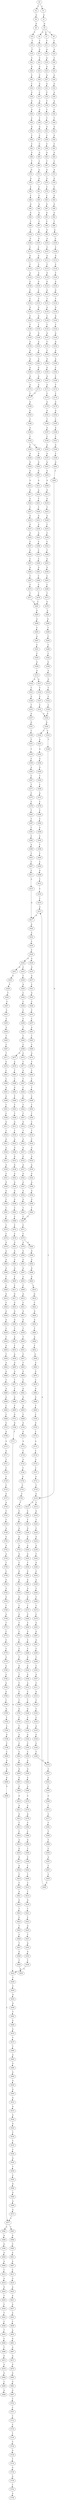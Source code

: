 strict digraph  {
	S0 -> S1 [ label = C ];
	S0 -> S2 [ label = T ];
	S1 -> S3 [ label = A ];
	S2 -> S4 [ label = A ];
	S3 -> S5 [ label = G ];
	S4 -> S6 [ label = G ];
	S5 -> S7 [ label = A ];
	S5 -> S8 [ label = C ];
	S5 -> S9 [ label = G ];
	S6 -> S10 [ label = C ];
	S7 -> S11 [ label = T ];
	S8 -> S12 [ label = T ];
	S9 -> S13 [ label = T ];
	S10 -> S14 [ label = T ];
	S11 -> S15 [ label = A ];
	S12 -> S16 [ label = A ];
	S13 -> S17 [ label = G ];
	S14 -> S18 [ label = C ];
	S15 -> S19 [ label = A ];
	S16 -> S20 [ label = C ];
	S17 -> S21 [ label = C ];
	S18 -> S22 [ label = C ];
	S19 -> S23 [ label = A ];
	S20 -> S24 [ label = G ];
	S21 -> S25 [ label = A ];
	S22 -> S26 [ label = A ];
	S23 -> S27 [ label = A ];
	S24 -> S28 [ label = A ];
	S25 -> S29 [ label = C ];
	S26 -> S30 [ label = C ];
	S27 -> S31 [ label = A ];
	S28 -> S32 [ label = G ];
	S29 -> S33 [ label = G ];
	S30 -> S34 [ label = C ];
	S31 -> S35 [ label = C ];
	S32 -> S36 [ label = A ];
	S33 -> S37 [ label = C ];
	S34 -> S38 [ label = G ];
	S35 -> S39 [ label = T ];
	S36 -> S40 [ label = A ];
	S37 -> S41 [ label = G ];
	S38 -> S42 [ label = G ];
	S39 -> S43 [ label = T ];
	S40 -> S44 [ label = C ];
	S41 -> S45 [ label = G ];
	S42 -> S46 [ label = A ];
	S43 -> S47 [ label = T ];
	S44 -> S48 [ label = T ];
	S45 -> S49 [ label = T ];
	S46 -> S50 [ label = C ];
	S47 -> S51 [ label = G ];
	S48 -> S52 [ label = G ];
	S49 -> S53 [ label = G ];
	S50 -> S54 [ label = G ];
	S51 -> S55 [ label = C ];
	S52 -> S56 [ label = G ];
	S53 -> S57 [ label = C ];
	S54 -> S58 [ label = T ];
	S55 -> S59 [ label = C ];
	S56 -> S60 [ label = C ];
	S57 -> S61 [ label = C ];
	S58 -> S62 [ label = C ];
	S59 -> S63 [ label = G ];
	S60 -> S64 [ label = G ];
	S61 -> S65 [ label = G ];
	S62 -> S66 [ label = G ];
	S63 -> S67 [ label = T ];
	S64 -> S68 [ label = C ];
	S65 -> S69 [ label = C ];
	S66 -> S70 [ label = T ];
	S67 -> S71 [ label = A ];
	S68 -> S72 [ label = A ];
	S69 -> S73 [ label = A ];
	S70 -> S74 [ label = G ];
	S71 -> S75 [ label = G ];
	S72 -> S76 [ label = G ];
	S73 -> S77 [ label = A ];
	S74 -> S78 [ label = A ];
	S75 -> S79 [ label = C ];
	S76 -> S80 [ label = C ];
	S77 -> S81 [ label = C ];
	S78 -> S82 [ label = C ];
	S79 -> S83 [ label = C ];
	S80 -> S84 [ label = G ];
	S81 -> S85 [ label = C ];
	S82 -> S86 [ label = C ];
	S83 -> S87 [ label = G ];
	S84 -> S88 [ label = G ];
	S85 -> S89 [ label = A ];
	S86 -> S90 [ label = G ];
	S87 -> S91 [ label = G ];
	S88 -> S92 [ label = G ];
	S89 -> S93 [ label = G ];
	S90 -> S94 [ label = G ];
	S91 -> S95 [ label = T ];
	S92 -> S96 [ label = T ];
	S93 -> S97 [ label = T ];
	S94 -> S98 [ label = T ];
	S95 -> S99 [ label = G ];
	S96 -> S100 [ label = G ];
	S97 -> S101 [ label = C ];
	S98 -> S102 [ label = C ];
	S99 -> S103 [ label = A ];
	S100 -> S104 [ label = C ];
	S101 -> S105 [ label = G ];
	S102 -> S106 [ label = G ];
	S103 -> S107 [ label = C ];
	S104 -> S108 [ label = C ];
	S105 -> S109 [ label = C ];
	S106 -> S110 [ label = C ];
	S107 -> S111 [ label = G ];
	S108 -> S112 [ label = G ];
	S109 -> S113 [ label = G ];
	S110 -> S114 [ label = G ];
	S111 -> S115 [ label = T ];
	S112 -> S116 [ label = C ];
	S113 -> S117 [ label = C ];
	S114 -> S118 [ label = T ];
	S115 -> S119 [ label = G ];
	S116 -> S120 [ label = C ];
	S117 -> S121 [ label = A ];
	S118 -> S122 [ label = A ];
	S119 -> S123 [ label = G ];
	S120 -> S124 [ label = G ];
	S121 -> S125 [ label = G ];
	S122 -> S126 [ label = G ];
	S123 -> S127 [ label = G ];
	S124 -> S128 [ label = G ];
	S125 -> S129 [ label = C ];
	S126 -> S130 [ label = C ];
	S127 -> S131 [ label = T ];
	S128 -> S132 [ label = T ];
	S129 -> S133 [ label = C ];
	S130 -> S134 [ label = C ];
	S131 -> S135 [ label = A ];
	S132 -> S136 [ label = G ];
	S133 -> S137 [ label = G ];
	S134 -> S138 [ label = G ];
	S135 -> S139 [ label = C ];
	S136 -> S140 [ label = G ];
	S137 -> S141 [ label = G ];
	S138 -> S142 [ label = C ];
	S139 -> S143 [ label = T ];
	S140 -> S144 [ label = T ];
	S141 -> S145 [ label = T ];
	S142 -> S146 [ label = T ];
	S143 -> S147 [ label = A ];
	S144 -> S148 [ label = G ];
	S145 -> S149 [ label = G ];
	S146 -> S150 [ label = G ];
	S147 -> S151 [ label = T ];
	S148 -> S152 [ label = G ];
	S149 -> S153 [ label = G ];
	S150 -> S154 [ label = G ];
	S151 -> S155 [ label = T ];
	S152 -> S156 [ label = A ];
	S153 -> S157 [ label = A ];
	S154 -> S158 [ label = A ];
	S155 -> S159 [ label = G ];
	S156 -> S160 [ label = A ];
	S157 -> S161 [ label = A ];
	S158 -> S162 [ label = A ];
	S159 -> S163 [ label = G ];
	S160 -> S164 [ label = C ];
	S161 -> S165 [ label = G ];
	S162 -> S166 [ label = G ];
	S163 -> S167 [ label = A ];
	S164 -> S168 [ label = C ];
	S165 -> S169 [ label = A ];
	S166 -> S170 [ label = A ];
	S167 -> S171 [ label = A ];
	S168 -> S172 [ label = T ];
	S169 -> S173 [ label = A ];
	S170 -> S174 [ label = A ];
	S171 -> S175 [ label = C ];
	S172 -> S176 [ label = C ];
	S173 -> S177 [ label = C ];
	S174 -> S177 [ label = C ];
	S175 -> S178 [ label = G ];
	S176 -> S179 [ label = G ];
	S177 -> S180 [ label = G ];
	S178 -> S181 [ label = G ];
	S179 -> S182 [ label = G ];
	S180 -> S183 [ label = G ];
	S181 -> S184 [ label = T ];
	S182 -> S185 [ label = C ];
	S183 -> S186 [ label = C ];
	S184 -> S187 [ label = A ];
	S185 -> S188 [ label = A ];
	S186 -> S189 [ label = A ];
	S187 -> S190 [ label = C ];
	S188 -> S191 [ label = C ];
	S189 -> S192 [ label = C ];
	S190 -> S193 [ label = G ];
	S191 -> S194 [ label = G ];
	S192 -> S195 [ label = C ];
	S192 -> S196 [ label = T ];
	S193 -> S197 [ label = A ];
	S194 -> S198 [ label = C ];
	S195 -> S199 [ label = G ];
	S196 -> S200 [ label = G ];
	S197 -> S201 [ label = A ];
	S198 -> S202 [ label = G ];
	S199 -> S203 [ label = G ];
	S200 -> S204 [ label = G ];
	S201 -> S205 [ label = G ];
	S202 -> S206 [ label = C ];
	S203 -> S207 [ label = G ];
	S204 -> S208 [ label = G ];
	S205 -> S209 [ label = A ];
	S206 -> S210 [ label = G ];
	S207 -> S211 [ label = A ];
	S208 -> S212 [ label = A ];
	S209 -> S213 [ label = A ];
	S210 -> S214 [ label = C ];
	S210 -> S215 [ label = G ];
	S211 -> S216 [ label = A ];
	S212 -> S217 [ label = A ];
	S213 -> S218 [ label = G ];
	S214 -> S219 [ label = G ];
	S215 -> S220 [ label = C ];
	S216 -> S221 [ label = T ];
	S217 -> S222 [ label = C ];
	S218 -> S223 [ label = T ];
	S219 -> S224 [ label = T ];
	S220 -> S225 [ label = T ];
	S221 -> S226 [ label = T ];
	S222 -> S227 [ label = T ];
	S223 -> S228 [ label = G ];
	S224 -> S229 [ label = C ];
	S225 -> S230 [ label = G ];
	S226 -> S231 [ label = G ];
	S227 -> S232 [ label = G ];
	S228 -> S233 [ label = T ];
	S229 -> S234 [ label = G ];
	S230 -> S235 [ label = G ];
	S231 -> S236 [ label = A ];
	S232 -> S237 [ label = G ];
	S233 -> S238 [ label = C ];
	S234 -> S239 [ label = A ];
	S235 -> S240 [ label = A ];
	S236 -> S241 [ label = A ];
	S237 -> S242 [ label = A ];
	S238 -> S243 [ label = C ];
	S239 -> S244 [ label = C ];
	S240 -> S245 [ label = A ];
	S241 -> S246 [ label = C ];
	S242 -> S247 [ label = C ];
	S243 -> S248 [ label = T ];
	S244 -> S249 [ label = G ];
	S245 -> S250 [ label = T ];
	S246 -> S251 [ label = C ];
	S247 -> S252 [ label = C ];
	S248 -> S253 [ label = G ];
	S249 -> S254 [ label = C ];
	S250 -> S255 [ label = G ];
	S251 -> S256 [ label = C ];
	S252 -> S257 [ label = C ];
	S253 -> S258 [ label = G ];
	S254 -> S259 [ label = G ];
	S255 -> S260 [ label = G ];
	S256 -> S261 [ label = G ];
	S257 -> S262 [ label = G ];
	S258 -> S263 [ label = C ];
	S259 -> S264 [ label = C ];
	S260 -> S265 [ label = G ];
	S261 -> S266 [ label = T ];
	S262 -> S267 [ label = T ];
	S263 -> S268 [ label = C ];
	S264 -> S269 [ label = C ];
	S265 -> S270 [ label = G ];
	S266 -> S271 [ label = C ];
	S267 -> S272 [ label = C ];
	S268 -> S273 [ label = T ];
	S269 -> S274 [ label = T ];
	S270 -> S275 [ label = T ];
	S271 -> S276 [ label = T ];
	S272 -> S277 [ label = T ];
	S273 -> S278 [ label = G ];
	S274 -> S279 [ label = C ];
	S275 -> S280 [ label = C ];
	S276 -> S281 [ label = C ];
	S277 -> S281 [ label = C ];
	S278 -> S282 [ label = G ];
	S279 -> S283 [ label = G ];
	S280 -> S284 [ label = C ];
	S281 -> S285 [ label = G ];
	S282 -> S286 [ label = G ];
	S283 -> S287 [ label = G ];
	S284 -> S288 [ label = G ];
	S285 -> S289 [ label = G ];
	S286 -> S290 [ label = T ];
	S287 -> S291 [ label = G ];
	S288 -> S292 [ label = C ];
	S289 -> S293 [ label = C ];
	S290 -> S294 [ label = C ];
	S291 -> S295 [ label = C ];
	S292 -> S296 [ label = C ];
	S293 -> S297 [ label = A ];
	S294 -> S298 [ label = C ];
	S295 -> S299 [ label = T ];
	S296 -> S300 [ label = G ];
	S297 -> S301 [ label = C ];
	S298 -> S302 [ label = C ];
	S299 -> S303 [ label = C ];
	S300 -> S304 [ label = G ];
	S301 -> S305 [ label = C ];
	S302 -> S306 [ label = G ];
	S303 -> S307 [ label = A ];
	S304 -> S308 [ label = A ];
	S305 -> S309 [ label = G ];
	S306 -> S310 [ label = A ];
	S307 -> S311 [ label = C ];
	S308 -> S312 [ label = A ];
	S309 -> S313 [ label = A ];
	S310 -> S314 [ label = G ];
	S311 -> S315 [ label = G ];
	S312 -> S316 [ label = C ];
	S313 -> S317 [ label = G ];
	S313 -> S318 [ label = A ];
	S314 -> S319 [ label = T ];
	S315 -> S320 [ label = T ];
	S316 -> S321 [ label = T ];
	S317 -> S322 [ label = T ];
	S318 -> S323 [ label = T ];
	S319 -> S324 [ label = C ];
	S320 -> S325 [ label = C ];
	S321 -> S326 [ label = G ];
	S322 -> S327 [ label = C ];
	S323 -> S328 [ label = G ];
	S324 -> S329 [ label = C ];
	S325 -> S330 [ label = C ];
	S326 -> S331 [ label = C ];
	S327 -> S332 [ label = C ];
	S328 -> S333 [ label = T ];
	S329 -> S334 [ label = A ];
	S330 -> S335 [ label = A ];
	S331 -> S336 [ label = A ];
	S332 -> S334 [ label = A ];
	S333 -> S337 [ label = A ];
	S334 -> S338 [ label = G ];
	S335 -> S339 [ label = G ];
	S336 -> S340 [ label = A ];
	S337 -> S341 [ label = G ];
	S338 -> S342 [ label = T ];
	S338 -> S343 [ label = C ];
	S339 -> S344 [ label = C ];
	S340 -> S345 [ label = C ];
	S341 -> S346 [ label = T ];
	S342 -> S347 [ label = A ];
	S343 -> S348 [ label = T ];
	S344 -> S349 [ label = T ];
	S345 -> S350 [ label = C ];
	S346 -> S351 [ label = T ];
	S347 -> S352 [ label = G ];
	S348 -> S353 [ label = T ];
	S349 -> S353 [ label = T ];
	S350 -> S354 [ label = A ];
	S351 -> S355 [ label = T ];
	S352 -> S356 [ label = G ];
	S353 -> S357 [ label = C ];
	S354 -> S358 [ label = G ];
	S355 -> S359 [ label = C ];
	S356 -> S360 [ label = G ];
	S357 -> S361 [ label = A ];
	S358 -> S362 [ label = A ];
	S359 -> S363 [ label = A ];
	S360 -> S364 [ label = T ];
	S361 -> S365 [ label = C ];
	S362 -> S366 [ label = A ];
	S363 -> S367 [ label = C ];
	S364 -> S368 [ label = C ];
	S365 -> S369 [ label = G ];
	S366 -> S370 [ label = C ];
	S367 -> S371 [ label = T ];
	S368 -> S372 [ label = A ];
	S369 -> S373 [ label = C ];
	S370 -> S374 [ label = A ];
	S371 -> S375 [ label = C ];
	S372 -> S376 [ label = C ];
	S373 -> S377 [ label = C ];
	S374 -> S378 [ label = G ];
	S375 -> S379 [ label = C ];
	S376 -> S380 [ label = T ];
	S377 -> S381 [ label = C ];
	S378 -> S382 [ label = C ];
	S379 -> S383 [ label = T ];
	S380 -> S384 [ label = C ];
	S381 -> S385 [ label = T ];
	S382 -> S386 [ label = C ];
	S383 -> S387 [ label = T ];
	S384 -> S388 [ label = G ];
	S385 -> S389 [ label = T ];
	S386 -> S390 [ label = G ];
	S387 -> S391 [ label = T ];
	S388 -> S392 [ label = C ];
	S389 -> S393 [ label = C ];
	S390 -> S394 [ label = T ];
	S391 -> S395 [ label = C ];
	S392 -> S396 [ label = T ];
	S393 -> S397 [ label = A ];
	S394 -> S398 [ label = C ];
	S395 -> S399 [ label = A ];
	S396 -> S400 [ label = T ];
	S397 -> S401 [ label = T ];
	S398 -> S402 [ label = C ];
	S399 -> S403 [ label = T ];
	S400 -> S404 [ label = C ];
	S401 -> S405 [ label = C ];
	S402 -> S406 [ label = T ];
	S403 -> S407 [ label = C ];
	S404 -> S408 [ label = A ];
	S405 -> S409 [ label = C ];
	S406 -> S410 [ label = C ];
	S407 -> S411 [ label = C ];
	S408 -> S412 [ label = T ];
	S409 -> S413 [ label = A ];
	S410 -> S414 [ label = T ];
	S411 -> S415 [ label = A ];
	S412 -> S416 [ label = C ];
	S413 -> S417 [ label = G ];
	S414 -> S418 [ label = G ];
	S415 -> S417 [ label = G ];
	S416 -> S419 [ label = C ];
	S417 -> S420 [ label = A ];
	S418 -> S421 [ label = T ];
	S419 -> S413 [ label = A ];
	S420 -> S422 [ label = A ];
	S421 -> S423 [ label = C ];
	S422 -> S424 [ label = C ];
	S423 -> S425 [ label = G ];
	S424 -> S426 [ label = C ];
	S425 -> S427 [ label = T ];
	S426 -> S428 [ label = A ];
	S426 -> S429 [ label = G ];
	S427 -> S430 [ label = G ];
	S428 -> S431 [ label = G ];
	S428 -> S432 [ label = C ];
	S429 -> S433 [ label = G ];
	S430 -> S434 [ label = G ];
	S431 -> S435 [ label = A ];
	S432 -> S436 [ label = C ];
	S433 -> S437 [ label = A ];
	S434 -> S438 [ label = T ];
	S435 -> S439 [ label = C ];
	S436 -> S440 [ label = A ];
	S437 -> S441 [ label = C ];
	S438 -> S442 [ label = A ];
	S439 -> S443 [ label = T ];
	S440 -> S444 [ label = C ];
	S441 -> S445 [ label = G ];
	S442 -> S446 [ label = C ];
	S443 -> S447 [ label = C ];
	S444 -> S448 [ label = C ];
	S445 -> S449 [ label = C ];
	S446 -> S450 [ label = C ];
	S447 -> S451 [ label = C ];
	S448 -> S452 [ label = C ];
	S449 -> S453 [ label = C ];
	S450 -> S454 [ label = G ];
	S451 -> S455 [ label = C ];
	S452 -> S456 [ label = C ];
	S453 -> S457 [ label = C ];
	S454 -> S458 [ label = G ];
	S455 -> S459 [ label = A ];
	S456 -> S460 [ label = T ];
	S457 -> S461 [ label = A ];
	S458 -> S462 [ label = T ];
	S459 -> S463 [ label = T ];
	S460 -> S464 [ label = T ];
	S461 -> S465 [ label = T ];
	S462 -> S466 [ label = G ];
	S463 -> S467 [ label = C ];
	S464 -> S468 [ label = C ];
	S465 -> S469 [ label = C ];
	S466 -> S470 [ label = G ];
	S467 -> S471 [ label = T ];
	S468 -> S472 [ label = C ];
	S468 -> S473 [ label = G ];
	S469 -> S474 [ label = G ];
	S470 -> S475 [ label = T ];
	S471 -> S476 [ label = G ];
	S472 -> S477 [ label = T ];
	S473 -> S478 [ label = A ];
	S474 -> S479 [ label = T ];
	S475 -> S480 [ label = T ];
	S476 -> S481 [ label = C ];
	S477 -> S482 [ label = G ];
	S478 -> S483 [ label = T ];
	S479 -> S484 [ label = C ];
	S480 -> S485 [ label = A ];
	S481 -> S486 [ label = C ];
	S482 -> S487 [ label = T ];
	S483 -> S488 [ label = C ];
	S484 -> S489 [ label = C ];
	S485 -> S490 [ label = G ];
	S486 -> S491 [ label = A ];
	S487 -> S492 [ label = C ];
	S488 -> S493 [ label = G ];
	S489 -> S494 [ label = T ];
	S490 -> S495 [ label = A ];
	S491 -> S496 [ label = G ];
	S492 -> S497 [ label = C ];
	S493 -> S498 [ label = T ];
	S494 -> S499 [ label = C ];
	S495 -> S500 [ label = A ];
	S496 -> S501 [ label = T ];
	S497 -> S502 [ label = T ];
	S498 -> S503 [ label = T ];
	S499 -> S504 [ label = T ];
	S500 -> S505 [ label = G ];
	S501 -> S506 [ label = C ];
	S502 -> S507 [ label = T ];
	S503 -> S508 [ label = T ];
	S504 -> S509 [ label = T ];
	S505 -> S510 [ label = G ];
	S506 -> S511 [ label = G ];
	S507 -> S512 [ label = G ];
	S508 -> S513 [ label = G ];
	S509 -> S514 [ label = C ];
	S510 -> S515 [ label = G ];
	S511 -> S516 [ label = T ];
	S512 -> S517 [ label = T ];
	S513 -> S518 [ label = T ];
	S514 -> S519 [ label = T ];
	S515 -> S520 [ label = G ];
	S516 -> S521 [ label = A ];
	S517 -> S522 [ label = A ];
	S518 -> S523 [ label = A ];
	S519 -> S524 [ label = C ];
	S520 -> S525 [ label = G ];
	S521 -> S526 [ label = A ];
	S522 -> S527 [ label = G ];
	S523 -> S528 [ label = G ];
	S524 -> S529 [ label = G ];
	S525 -> S530 [ label = T ];
	S526 -> S531 [ label = G ];
	S527 -> S532 [ label = G ];
	S528 -> S533 [ label = G ];
	S529 -> S534 [ label = G ];
	S530 -> S535 [ label = C ];
	S531 -> S536 [ label = A ];
	S532 -> S537 [ label = A ];
	S533 -> S538 [ label = A ];
	S534 -> S539 [ label = A ];
	S535 -> S540 [ label = C ];
	S536 -> S541 [ label = C ];
	S537 -> S542 [ label = G ];
	S538 -> S543 [ label = A ];
	S539 -> S544 [ label = G ];
	S540 -> S545 [ label = G ];
	S541 -> S546 [ label = G ];
	S542 -> S547 [ label = A ];
	S543 -> S548 [ label = A ];
	S544 -> S549 [ label = A ];
	S545 -> S550 [ label = T ];
	S546 -> S551 [ label = G ];
	S547 -> S552 [ label = G ];
	S548 -> S553 [ label = G ];
	S549 -> S554 [ label = G ];
	S550 -> S555 [ label = C ];
	S551 -> S556 [ label = C ];
	S552 -> S557 [ label = G ];
	S553 -> S558 [ label = G ];
	S554 -> S559 [ label = G ];
	S555 -> S560 [ label = G ];
	S556 -> S561 [ label = T ];
	S557 -> S562 [ label = T ];
	S558 -> S563 [ label = T ];
	S559 -> S564 [ label = T ];
	S560 -> S565 [ label = G ];
	S561 -> S566 [ label = C ];
	S562 -> S567 [ label = C ];
	S563 -> S568 [ label = C ];
	S564 -> S567 [ label = C ];
	S565 -> S569 [ label = A ];
	S566 -> S570 [ label = T ];
	S567 -> S571 [ label = C ];
	S568 -> S572 [ label = C ];
	S569 -> S573 [ label = A ];
	S570 -> S574 [ label = C ];
	S571 -> S575 [ label = C ];
	S572 -> S576 [ label = C ];
	S573 -> S577 [ label = C ];
	S574 -> S578 [ label = G ];
	S575 -> S579 [ label = A ];
	S575 -> S580 [ label = G ];
	S576 -> S581 [ label = G ];
	S577 -> S582 [ label = A ];
	S577 -> S583 [ label = T ];
	S578 -> S584 [ label = A ];
	S579 -> S585 [ label = G ];
	S580 -> S586 [ label = G ];
	S581 -> S587 [ label = A ];
	S582 -> S588 [ label = G ];
	S583 -> S589 [ label = A ];
	S584 -> S590 [ label = A ];
	S585 -> S591 [ label = A ];
	S586 -> S592 [ label = A ];
	S587 -> S593 [ label = A ];
	S588 -> S594 [ label = G ];
	S589 -> S595 [ label = C ];
	S590 -> S596 [ label = G ];
	S591 -> S597 [ label = G ];
	S592 -> S598 [ label = G ];
	S593 -> S599 [ label = G ];
	S594 -> S600 [ label = A ];
	S595 -> S601 [ label = A ];
	S596 -> S602 [ label = T ];
	S597 -> S603 [ label = C ];
	S598 -> S604 [ label = G ];
	S599 -> S605 [ label = T ];
	S600 -> S606 [ label = A ];
	S601 -> S607 [ label = A ];
	S602 -> S608 [ label = C ];
	S603 -> S609 [ label = C ];
	S604 -> S610 [ label = C ];
	S605 -> S611 [ label = C ];
	S606 -> S612 [ label = T ];
	S607 -> S613 [ label = C ];
	S608 -> S614 [ label = G ];
	S609 -> S615 [ label = A ];
	S610 -> S616 [ label = G ];
	S611 -> S617 [ label = G ];
	S612 -> S618 [ label = A ];
	S613 -> S619 [ label = G ];
	S614 -> S620 [ label = C ];
	S615 -> S621 [ label = C ];
	S616 -> S622 [ label = T ];
	S617 -> S623 [ label = A ];
	S618 -> S624 [ label = G ];
	S619 -> S625 [ label = A ];
	S620 -> S626 [ label = G ];
	S621 -> S627 [ label = G ];
	S622 -> S628 [ label = G ];
	S623 -> S629 [ label = G ];
	S624 -> S630 [ label = T ];
	S625 -> S631 [ label = A ];
	S626 -> S632 [ label = G ];
	S627 -> S633 [ label = G ];
	S628 -> S634 [ label = G ];
	S629 -> S635 [ label = G ];
	S630 -> S636 [ label = C ];
	S631 -> S637 [ label = A ];
	S632 -> S638 [ label = C ];
	S633 -> S639 [ label = T ];
	S634 -> S640 [ label = T ];
	S635 -> S641 [ label = T ];
	S636 -> S642 [ label = T ];
	S637 -> S643 [ label = A ];
	S638 -> S644 [ label = T ];
	S639 -> S645 [ label = T ];
	S640 -> S646 [ label = A ];
	S641 -> S647 [ label = A ];
	S642 -> S648 [ label = C ];
	S643 -> S649 [ label = C ];
	S644 -> S650 [ label = A ];
	S645 -> S651 [ label = A ];
	S646 -> S652 [ label = T ];
	S647 -> S653 [ label = T ];
	S648 -> S654 [ label = T ];
	S649 -> S655 [ label = A ];
	S650 -> S656 [ label = T ];
	S651 -> S657 [ label = C ];
	S652 -> S658 [ label = G ];
	S653 -> S659 [ label = A ];
	S654 -> S660 [ label = C ];
	S655 -> S661 [ label = G ];
	S656 -> S662 [ label = A ];
	S657 -> S663 [ label = T ];
	S658 -> S664 [ label = A ];
	S659 -> S665 [ label = A ];
	S660 -> S666 [ label = T ];
	S661 -> S667 [ label = A ];
	S662 -> S668 [ label = G ];
	S663 -> S669 [ label = G ];
	S664 -> S670 [ label = G ];
	S665 -> S671 [ label = G ];
	S666 -> S672 [ label = G ];
	S667 -> S673 [ label = A ];
	S668 -> S674 [ label = T ];
	S669 -> S675 [ label = C ];
	S670 -> S676 [ label = C ];
	S671 -> S677 [ label = T ];
	S672 -> S678 [ label = A ];
	S673 -> S679 [ label = G ];
	S674 -> S680 [ label = A ];
	S675 -> S681 [ label = A ];
	S676 -> S682 [ label = G ];
	S677 -> S683 [ label = C ];
	S678 -> S684 [ label = G ];
	S679 -> S685 [ label = G ];
	S680 -> S686 [ label = G ];
	S681 -> S687 [ label = G ];
	S682 -> S688 [ label = G ];
	S683 -> S689 [ label = G ];
	S684 -> S690 [ label = T ];
	S685 -> S691 [ label = G ];
	S686 -> S692 [ label = C ];
	S687 -> S693 [ label = A ];
	S688 -> S694 [ label = T ];
	S689 -> S695 [ label = T ];
	S690 -> S696 [ label = A ];
	S691 -> S697 [ label = G ];
	S692 -> S698 [ label = C ];
	S693 -> S699 [ label = C ];
	S694 -> S700 [ label = C ];
	S695 -> S701 [ label = G ];
	S697 -> S702 [ label = T ];
	S698 -> S703 [ label = G ];
	S699 -> S704 [ label = G ];
	S700 -> S705 [ label = G ];
	S701 -> S706 [ label = G ];
	S702 -> S707 [ label = C ];
	S703 -> S708 [ label = A ];
	S704 -> S709 [ label = G ];
	S705 -> S710 [ label = C ];
	S706 -> S711 [ label = T ];
	S707 -> S712 [ label = T ];
	S708 -> S713 [ label = A ];
	S709 -> S714 [ label = A ];
	S710 -> S715 [ label = A ];
	S711 -> S442 [ label = A ];
	S712 -> S716 [ label = C ];
	S713 -> S717 [ label = A ];
	S714 -> S718 [ label = C ];
	S715 -> S719 [ label = C ];
	S716 -> S720 [ label = T ];
	S717 -> S721 [ label = C ];
	S718 -> S722 [ label = A ];
	S719 -> S723 [ label = G ];
	S720 -> S724 [ label = C ];
	S721 -> S725 [ label = C ];
	S722 -> S726 [ label = C ];
	S723 -> S727 [ label = C ];
	S724 -> S728 [ label = G ];
	S725 -> S729 [ label = C ];
	S726 -> S730 [ label = A ];
	S727 -> S731 [ label = G ];
	S728 -> S732 [ label = T ];
	S729 -> S733 [ label = C ];
	S730 -> S734 [ label = C ];
	S731 -> S735 [ label = C ];
	S732 -> S736 [ label = G ];
	S733 -> S737 [ label = G ];
	S734 -> S738 [ label = C ];
	S735 -> S210 [ label = G ];
	S736 -> S739 [ label = G ];
	S737 -> S740 [ label = A ];
	S738 -> S741 [ label = T ];
	S739 -> S742 [ label = T ];
	S740 -> S743 [ label = C ];
	S741 -> S744 [ label = C ];
	S742 -> S745 [ label = A ];
	S743 -> S746 [ label = T ];
	S744 -> S747 [ label = T ];
	S746 -> S748 [ label = A ];
	S747 -> S749 [ label = A ];
	S748 -> S750 [ label = G ];
	S749 -> S751 [ label = G ];
	S750 -> S752 [ label = A ];
	S751 -> S753 [ label = A ];
	S752 -> S754 [ label = A ];
	S753 -> S755 [ label = A ];
	S754 -> S756 [ label = T ];
	S755 -> S757 [ label = C ];
	S756 -> S758 [ label = C ];
	S757 -> S759 [ label = G ];
	S758 -> S760 [ label = G ];
	S759 -> S761 [ label = A ];
	S760 -> S762 [ label = G ];
	S761 -> S763 [ label = G ];
	S762 -> S764 [ label = G ];
	S763 -> S765 [ label = G ];
	S764 -> S766 [ label = T ];
	S765 -> S767 [ label = T ];
	S766 -> S768 [ label = A ];
	S767 -> S769 [ label = G ];
	S768 -> S770 [ label = T ];
	S769 -> S771 [ label = T ];
	S770 -> S772 [ label = C ];
	S771 -> S773 [ label = C ];
	S772 -> S774 [ label = C ];
	S773 -> S775 [ label = C ];
	S774 -> S776 [ label = C ];
	S775 -> S777 [ label = C ];
	S776 -> S778 [ label = G ];
	S777 -> S779 [ label = T ];
	S778 -> S780 [ label = A ];
	S779 -> S781 [ label = G ];
	S780 -> S782 [ label = A ];
	S781 -> S783 [ label = T ];
	S782 -> S784 [ label = A ];
	S783 -> S785 [ label = C ];
	S784 -> S786 [ label = G ];
	S785 -> S787 [ label = C ];
	S786 -> S788 [ label = T ];
	S787 -> S789 [ label = T ];
	S788 -> S790 [ label = G ];
	S789 -> S791 [ label = A ];
	S790 -> S792 [ label = T ];
	S791 -> S793 [ label = C ];
	S792 -> S794 [ label = C ];
	S793 -> S795 [ label = T ];
	S794 -> S796 [ label = G ];
	S795 -> S797 [ label = A ];
	S796 -> S798 [ label = T ];
	S797 -> S799 [ label = C ];
	S798 -> S800 [ label = C ];
	S799 -> S801 [ label = C ];
	S800 -> S802 [ label = G ];
	S801 -> S803 [ label = A ];
	S802 -> S804 [ label = G ];
	S803 -> S805 [ label = G ];
	S804 -> S806 [ label = A ];
	S805 -> S807 [ label = G ];
	S806 -> S808 [ label = A ];
	S807 -> S809 [ label = A ];
	S808 -> S577 [ label = C ];
	S809 -> S810 [ label = G ];
	S810 -> S811 [ label = A ];
	S811 -> S812 [ label = G ];
	S812 -> S813 [ label = T ];
	S813 -> S814 [ label = C ];
	S814 -> S815 [ label = A ];
	S815 -> S816 [ label = G ];
	S816 -> S817 [ label = G ];
	S817 -> S818 [ label = A ];
	S818 -> S819 [ label = C ];
	S819 -> S820 [ label = C ];
	S820 -> S821 [ label = A ];
	S821 -> S822 [ label = G ];
	S822 -> S823 [ label = T ];
	S823 -> S824 [ label = C ];
	S824 -> S825 [ label = T ];
	S825 -> S826 [ label = C ];
	S826 -> S827 [ label = T ];
	S827 -> S828 [ label = G ];
	S828 -> S829 [ label = T ];
	S829 -> S830 [ label = A ];
}
